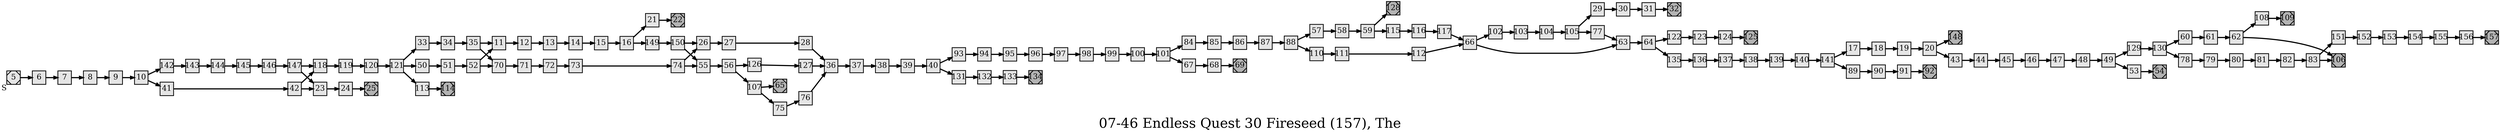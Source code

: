 digraph g{
  graph [ label="07-46 Endless Quest 30 Fireseed (157), The" rankdir=LR, ordering=out, fontsize=36, nodesep="0.35", ranksep="0.45"];
  node  [shape=rect, penwidth=2, fontsize=20, style=filled, fillcolor=grey90, margin="0,0", labelfloat=true, regular=true, fixedsize=true];
  edge  [labelfloat=true, penwidth=3, fontsize=12];
  // ---;
  // group  : Katz;
  // id     :;
  // gbid   :;
  // series :;
  // title  :;
  // author :;
  // credit:;
  // - name : Rachael Grainger;
  // role : encoder;
  // date : 2017-08-25;
  // - name : Jeremy Douglass;
  // role : editor;
  // date : 2017-10-19;
  // render:;
  // - name   : small;
  // styles : gvStyles-small.txt;
  // engine : dot;
  // comment: >;
  
  // ---;
  
  // From | To | Label;
  
  5	[ xlabel="S", shape=Msquare, fontsize=20 ];
  5 -> 6;
  6 -> 7;
  7 -> 8;
  8 -> 9;
  9 -> 10;
  10 -> 142;
  10 -> 41;
  11 -> 12;
  12 -> 13;
  13 -> 14;
  14 -> 15;
  15 -> 16;
  16 -> 21;
  16 -> 149;
  17 -> 18;
  18 -> 19;
  19 -> 20;
  20 -> 148;
  20 -> 43;
  21 -> 22;
  22	[ xlabel="E", shape=Msquare, fontsize=20, fillcolor=grey70, xlabel="" ];
  23 -> 24;
  24 -> 25;
  25	[ xlabel="E", shape=Msquare, fontsize=20, fillcolor=grey70, xlabel="" ];
  26 -> 27;
  27 -> 28;
  28 -> 36;
  29 -> 30;
  30 -> 31;
  31 -> 32;
  32	[ xlabel="E", shape=Msquare, fontsize=20, fillcolor=grey70, xlabel="" ];
  33 -> 34;
  34 -> 35;
  35 -> 11;
  35 -> 70;
  36 -> 37;
  37 -> 38;
  38 -> 39;
  39 -> 40;
  40 -> 93;
  40 -> 131;
  41 -> 42;
  42 -> 23;
  42 -> 118;
  43 -> 44;
  44 -> 45;
  45 -> 46;
  46 -> 47;
  47 -> 48;
  48 -> 49;
  49 -> 129;
  49 -> 53;
  50 -> 51;
  51 -> 52;
  52 -> 11;
  52 -> 70;
  53 -> 54;
  54	[ xlabel="E", shape=Msquare, fontsize=20, fillcolor=grey70, xlabel="" ];
  55 -> 56;
  56 -> 126;
  56 -> 107;
  57 -> 58;
  58 -> 59;
  59 -> 128;
  59 -> 115;
  60 -> 61;
  61 -> 62;
  62 -> 108;
  62 -> 106;
  63 -> 64;
  64 -> 122;
  64 -> 135;
  65	[ xlabel="E", shape=Msquare, fontsize=20, fillcolor=grey70, xlabel="" ];
  66 -> 102;
  66 -> 63;
  67 -> 68;
  68 -> 69;
  69	[ xlabel="E", shape=Msquare, fontsize=20, fillcolor=grey70, xlabel="" ];
  70 -> 71;
  71 -> 72;
  72 -> 73;
  73 -> 74;
  74 -> 26;
  74 -> 55;
  75 -> 76;
  76 -> 36;
  77 -> 63;
  78 -> 79;
  79 -> 80;
  80 -> 81;
  81 -> 82;
  82 -> 83;
  83 -> 151;
  83 -> 106;
  84 -> 85;
  85 -> 86;
  86 -> 87;
  87 -> 88;
  88 -> 57;
  88 -> 110;
  89 -> 90;
  90 -> 91;
  91 -> 92;
  92	[ xlabel="E", shape=Msquare, fontsize=20, fillcolor=grey70, xlabel="" ];
  93 -> 94;
  94 -> 95;
  95 -> 96;
  96 -> 97;
  97 -> 98;
  98 -> 99;
  99 -> 100;
  100 -> 101;
  101 -> 84;
  101 -> 67;
  102 -> 103;
  103 -> 104;
  104 -> 105;
  105 -> 29;
  105 -> 77;
  106	[ xlabel="E", shape=Msquare, fontsize=20, fillcolor=grey70, xlabel="" ];
  107 -> 65;
  107 -> 75;
  108 -> 109;
  109	[ xlabel="E", shape=Msquare, fontsize=20, fillcolor=grey70, xlabel="" ];
  110 -> 111;
  111 -> 112;
  112 -> 66;
  113 -> 114;
  114	[ xlabel="E", shape=Msquare, fontsize=20, fillcolor=grey70, xlabel="" ];
  115 -> 116;
  116 -> 117;
  117 -> 66;
  118 -> 119;
  119 -> 120;
  120 -> 121;
  121 -> 33;
  121 -> 50;
  121 -> 113;
  122 -> 123;
  123 -> 124;
  124 -> 125;
  125	[ xlabel="E", shape=Msquare, fontsize=20, fillcolor=grey70, xlabel="" ];
  126 -> 127;
  127 -> 36;
  128	[ xlabel="E", shape=Msquare, fontsize=20, fillcolor=grey70, xlabel="" ];
  129 -> 130;
  130 -> 60;
  130 -> 78;
  131 -> 132;
  132 -> 133;
  133 -> 134;
  134	[ xlabel="E", shape=Msquare, fontsize=20, fillcolor=grey70, xlabel="" ];
  135 -> 136;
  136 -> 137;
  137 -> 138;
  138 -> 139;
  139 -> 140;
  140 -> 141;
  141 -> 17;
  141 -> 89;
  142 -> 143;
  143 -> 144;
  144 -> 145;
  145 -> 146;
  146 -> 147;
  147 -> 118;
  147 -> 23;
  148	[ xlabel="E", shape=Msquare, fontsize=20, fillcolor=grey70, xlabel="" ];
  149 -> 150;
  150 -> 26;
  150 -> 55;
  151 -> 152;
  152 -> 153;
  153 -> 154;
  154 -> 155;
  155 -> 156;
  156 -> 157;
  157	[ xlabel="E", shape=Msquare, fontsize=20, fillcolor=grey70, xlabel="" ];
}

